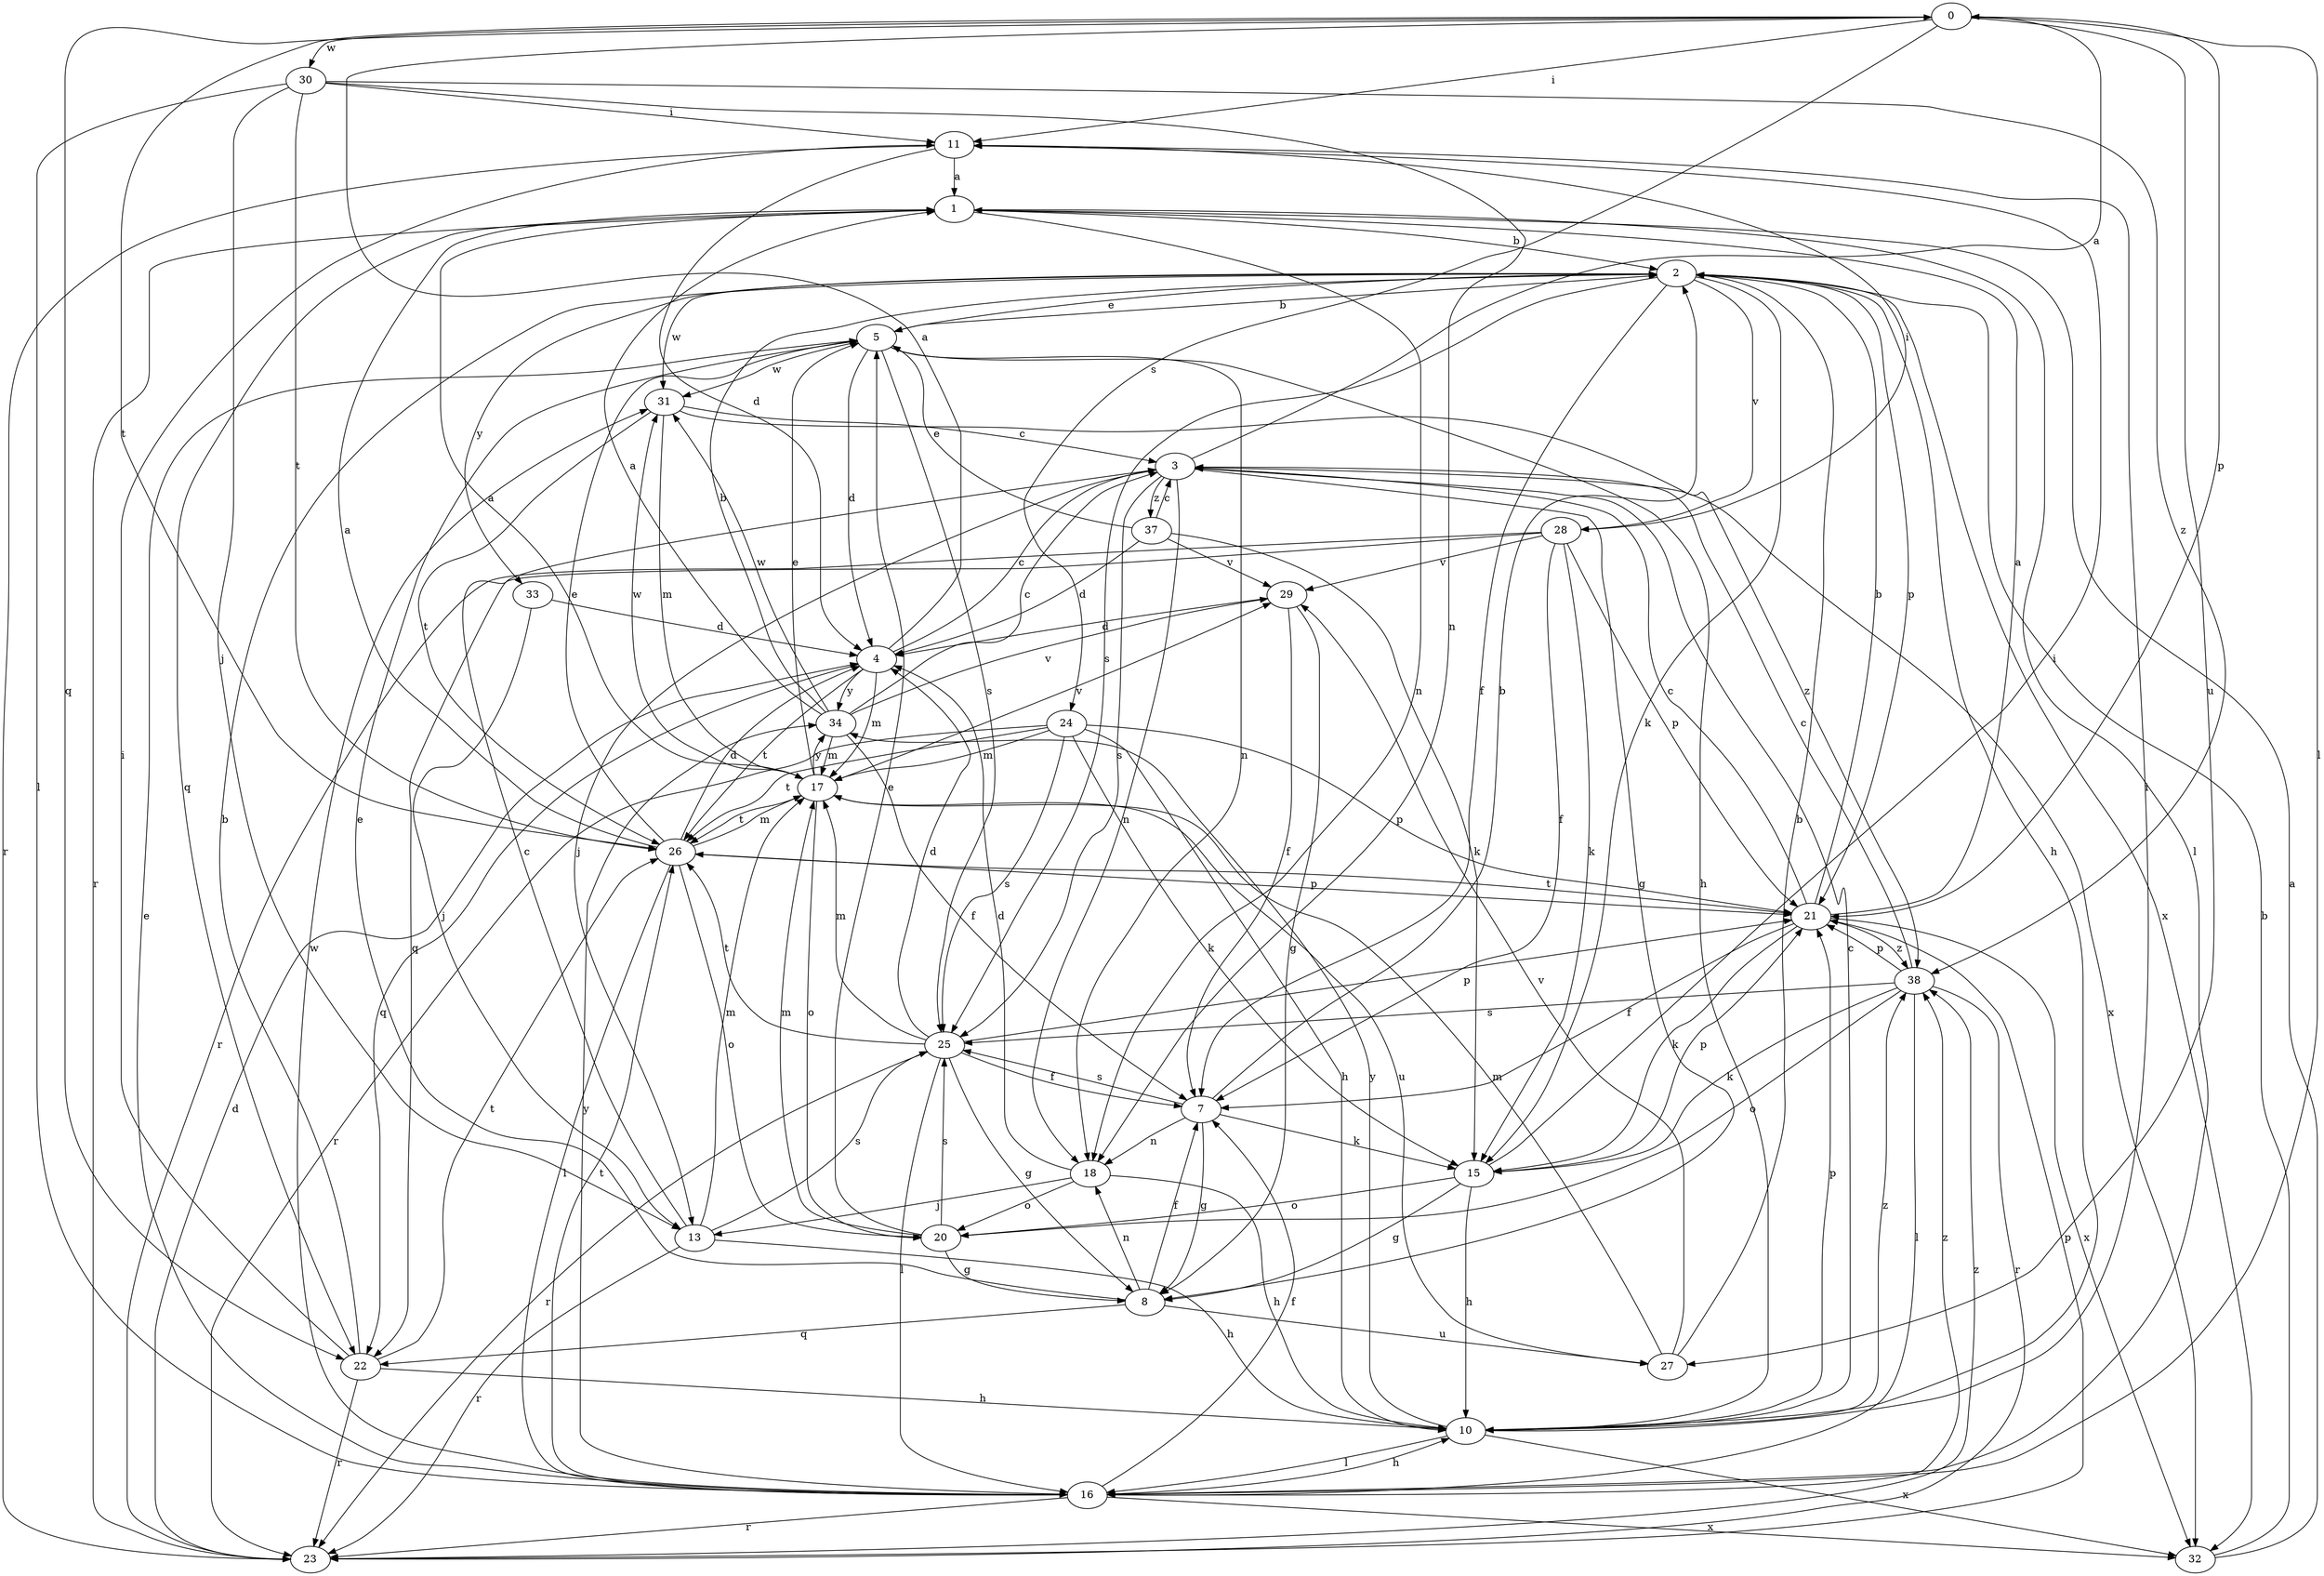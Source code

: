 strict digraph  {
0;
1;
2;
3;
4;
5;
7;
8;
10;
11;
13;
15;
16;
17;
18;
20;
21;
22;
23;
24;
25;
26;
27;
28;
29;
30;
31;
32;
33;
34;
37;
38;
0 -> 11  [label=i];
0 -> 16  [label=l];
0 -> 21  [label=p];
0 -> 22  [label=q];
0 -> 24  [label=s];
0 -> 26  [label=t];
0 -> 27  [label=u];
0 -> 30  [label=w];
1 -> 2  [label=b];
1 -> 16  [label=l];
1 -> 18  [label=n];
1 -> 22  [label=q];
1 -> 23  [label=r];
2 -> 5  [label=e];
2 -> 7  [label=f];
2 -> 10  [label=h];
2 -> 15  [label=k];
2 -> 21  [label=p];
2 -> 25  [label=s];
2 -> 28  [label=v];
2 -> 31  [label=w];
2 -> 32  [label=x];
2 -> 33  [label=y];
3 -> 0  [label=a];
3 -> 8  [label=g];
3 -> 13  [label=j];
3 -> 18  [label=n];
3 -> 25  [label=s];
3 -> 32  [label=x];
3 -> 37  [label=z];
4 -> 0  [label=a];
4 -> 3  [label=c];
4 -> 17  [label=m];
4 -> 22  [label=q];
4 -> 26  [label=t];
4 -> 34  [label=y];
5 -> 2  [label=b];
5 -> 4  [label=d];
5 -> 10  [label=h];
5 -> 18  [label=n];
5 -> 25  [label=s];
5 -> 31  [label=w];
7 -> 2  [label=b];
7 -> 8  [label=g];
7 -> 15  [label=k];
7 -> 18  [label=n];
7 -> 25  [label=s];
8 -> 5  [label=e];
8 -> 7  [label=f];
8 -> 18  [label=n];
8 -> 22  [label=q];
8 -> 27  [label=u];
10 -> 3  [label=c];
10 -> 11  [label=i];
10 -> 16  [label=l];
10 -> 21  [label=p];
10 -> 32  [label=x];
10 -> 34  [label=y];
10 -> 38  [label=z];
11 -> 1  [label=a];
11 -> 4  [label=d];
11 -> 23  [label=r];
13 -> 3  [label=c];
13 -> 10  [label=h];
13 -> 17  [label=m];
13 -> 23  [label=r];
13 -> 25  [label=s];
15 -> 8  [label=g];
15 -> 10  [label=h];
15 -> 11  [label=i];
15 -> 20  [label=o];
15 -> 21  [label=p];
16 -> 5  [label=e];
16 -> 7  [label=f];
16 -> 10  [label=h];
16 -> 23  [label=r];
16 -> 26  [label=t];
16 -> 31  [label=w];
16 -> 32  [label=x];
16 -> 34  [label=y];
16 -> 38  [label=z];
17 -> 1  [label=a];
17 -> 5  [label=e];
17 -> 20  [label=o];
17 -> 26  [label=t];
17 -> 27  [label=u];
17 -> 29  [label=v];
17 -> 31  [label=w];
17 -> 34  [label=y];
18 -> 4  [label=d];
18 -> 10  [label=h];
18 -> 13  [label=j];
18 -> 20  [label=o];
20 -> 5  [label=e];
20 -> 8  [label=g];
20 -> 17  [label=m];
20 -> 25  [label=s];
21 -> 1  [label=a];
21 -> 2  [label=b];
21 -> 3  [label=c];
21 -> 7  [label=f];
21 -> 15  [label=k];
21 -> 26  [label=t];
21 -> 32  [label=x];
21 -> 38  [label=z];
22 -> 2  [label=b];
22 -> 10  [label=h];
22 -> 11  [label=i];
22 -> 23  [label=r];
22 -> 26  [label=t];
23 -> 4  [label=d];
23 -> 21  [label=p];
23 -> 38  [label=z];
24 -> 10  [label=h];
24 -> 15  [label=k];
24 -> 17  [label=m];
24 -> 21  [label=p];
24 -> 23  [label=r];
24 -> 25  [label=s];
24 -> 26  [label=t];
25 -> 4  [label=d];
25 -> 7  [label=f];
25 -> 8  [label=g];
25 -> 16  [label=l];
25 -> 17  [label=m];
25 -> 21  [label=p];
25 -> 23  [label=r];
25 -> 26  [label=t];
26 -> 1  [label=a];
26 -> 4  [label=d];
26 -> 5  [label=e];
26 -> 16  [label=l];
26 -> 17  [label=m];
26 -> 20  [label=o];
26 -> 21  [label=p];
27 -> 2  [label=b];
27 -> 17  [label=m];
27 -> 29  [label=v];
28 -> 7  [label=f];
28 -> 11  [label=i];
28 -> 15  [label=k];
28 -> 21  [label=p];
28 -> 22  [label=q];
28 -> 23  [label=r];
28 -> 29  [label=v];
29 -> 4  [label=d];
29 -> 7  [label=f];
29 -> 8  [label=g];
30 -> 11  [label=i];
30 -> 13  [label=j];
30 -> 16  [label=l];
30 -> 18  [label=n];
30 -> 26  [label=t];
30 -> 38  [label=z];
31 -> 3  [label=c];
31 -> 17  [label=m];
31 -> 26  [label=t];
31 -> 38  [label=z];
32 -> 1  [label=a];
32 -> 2  [label=b];
33 -> 4  [label=d];
33 -> 13  [label=j];
34 -> 1  [label=a];
34 -> 2  [label=b];
34 -> 3  [label=c];
34 -> 7  [label=f];
34 -> 17  [label=m];
34 -> 29  [label=v];
34 -> 31  [label=w];
37 -> 3  [label=c];
37 -> 4  [label=d];
37 -> 5  [label=e];
37 -> 15  [label=k];
37 -> 29  [label=v];
38 -> 3  [label=c];
38 -> 15  [label=k];
38 -> 16  [label=l];
38 -> 20  [label=o];
38 -> 21  [label=p];
38 -> 23  [label=r];
38 -> 25  [label=s];
}
